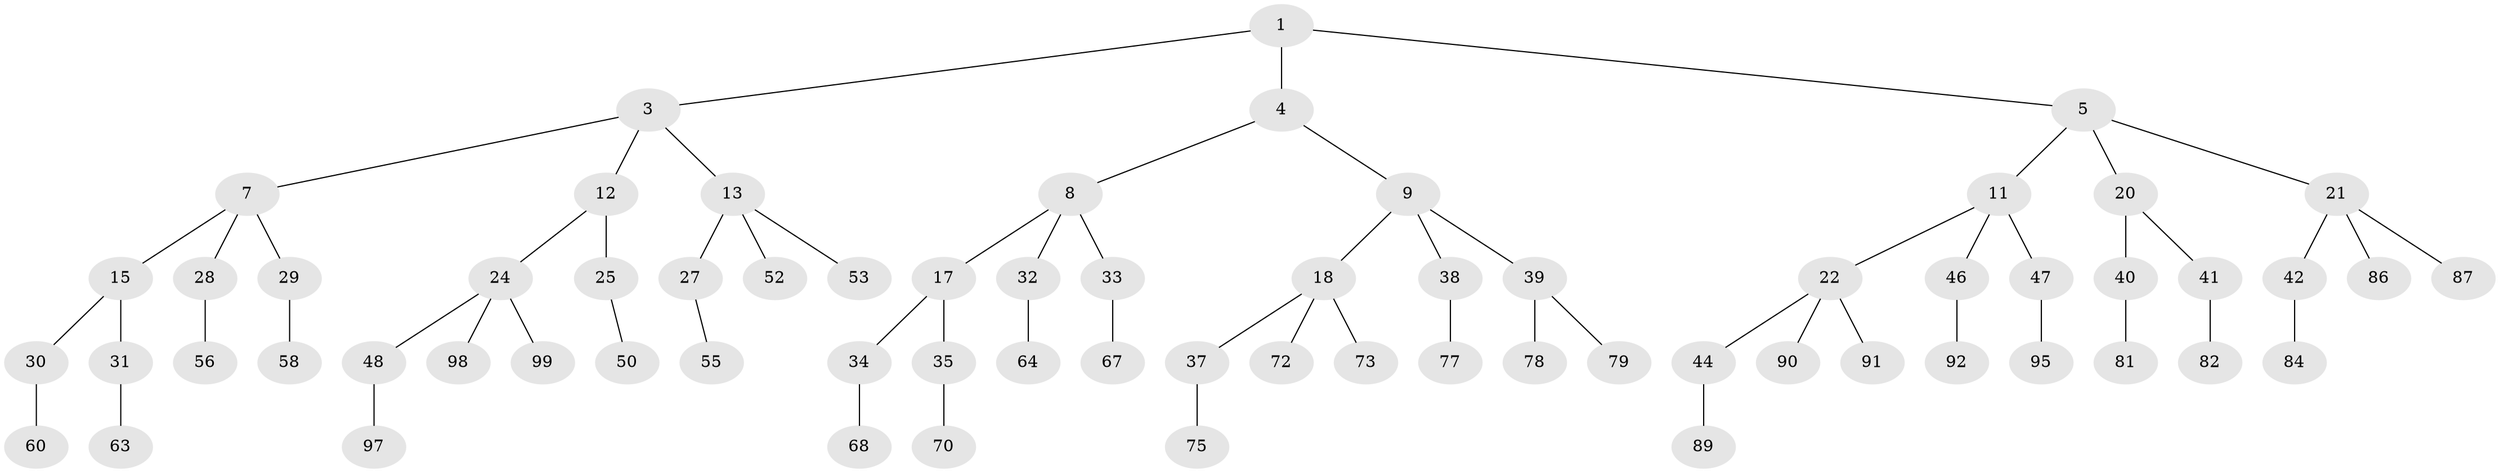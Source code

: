 // original degree distribution, {2: 0.02, 3: 0.48, 1: 0.5}
// Generated by graph-tools (version 1.1) at 2025/38/02/21/25 10:38:56]
// undirected, 68 vertices, 67 edges
graph export_dot {
graph [start="1"]
  node [color=gray90,style=filled];
  1 [super="+2"];
  3 [latent=1,super="+6"];
  4 [latent=0.5];
  5 [latent=0.5,super="+10"];
  7 [latent=0.5,super="+14"];
  8 [latent=0.333333,super="+16"];
  9 [latent=0.333333,super="+19"];
  11 [latent=0.333333,super="+23"];
  12 [latent=0.333333];
  13 [latent=0.333333,super="+26"];
  15 [latent=0.333333];
  17 [latent=0.25];
  18 [latent=0.25,super="+36"];
  20 [latent=0.25];
  21 [latent=0.25,super="+43"];
  22 [latent=0.25,super="+45"];
  24 [latent=0.25,super="+49"];
  25 [latent=0.25,super="+51"];
  27 [latent=0.25,super="+54"];
  28 [latent=0.25,super="+57"];
  29 [latent=0.25,super="+59"];
  30 [latent=0.25,super="+61"];
  31 [latent=0.25,super="+62"];
  32 [latent=0.2,super="+65"];
  33 [latent=0.2,super="+66"];
  34 [latent=0.2,super="+69"];
  35 [latent=0.2,super="+71"];
  37 [latent=0.2,super="+74"];
  38 [latent=0.2,super="+76"];
  39 [latent=0.2];
  40 [latent=0.2,super="+80"];
  41 [latent=0.2,super="+83"];
  42 [latent=0.2,super="+85"];
  44 [latent=0.2,super="+88"];
  46 [latent=0.2,super="+93"];
  47 [latent=0.2,super="+94"];
  48 [latent=0.2,super="+96"];
  50 [latent=0.2,super="+100"];
  52 [latent=0.2];
  53 [latent=0.2];
  55 [latent=0.2];
  56 [latent=0.2];
  58 [latent=0.2];
  60 [latent=0.2];
  63 [latent=0.2];
  64 [latent=0.166667];
  67 [latent=0.166667];
  68 [latent=0.166667];
  70 [latent=0.166667];
  72 [latent=0.166667];
  73 [latent=0.166667];
  75 [latent=0.166667];
  77 [latent=0.166667];
  78 [latent=0.166667];
  79 [latent=0.166667];
  81 [latent=0.166667];
  82 [latent=0.166667];
  84 [latent=0.166667];
  86 [latent=0.166667];
  87 [latent=0.166667];
  89 [latent=0.166667];
  90 [latent=0.166667];
  91 [latent=0.166667];
  92 [latent=0.166667];
  95 [latent=0.166667];
  97 [latent=0.166667];
  98 [latent=0.166667];
  99 [latent=0.166667];
  1 -- 3;
  1 -- 4;
  1 -- 5;
  3 -- 7;
  3 -- 12;
  3 -- 13;
  4 -- 8;
  4 -- 9;
  5 -- 11;
  5 -- 21;
  5 -- 20;
  7 -- 15;
  7 -- 28;
  7 -- 29;
  8 -- 17;
  8 -- 33;
  8 -- 32;
  9 -- 18;
  9 -- 38;
  9 -- 39;
  11 -- 22;
  11 -- 46;
  11 -- 47;
  12 -- 24;
  12 -- 25;
  13 -- 27;
  13 -- 53;
  13 -- 52;
  15 -- 30;
  15 -- 31;
  17 -- 34;
  17 -- 35;
  18 -- 37;
  18 -- 72;
  18 -- 73;
  20 -- 40;
  20 -- 41;
  21 -- 42;
  21 -- 86;
  21 -- 87;
  22 -- 44;
  22 -- 90;
  22 -- 91;
  24 -- 48;
  24 -- 98;
  24 -- 99;
  25 -- 50;
  27 -- 55;
  28 -- 56;
  29 -- 58;
  30 -- 60;
  31 -- 63;
  32 -- 64;
  33 -- 67;
  34 -- 68;
  35 -- 70;
  37 -- 75;
  38 -- 77;
  39 -- 78;
  39 -- 79;
  40 -- 81;
  41 -- 82;
  42 -- 84;
  44 -- 89;
  46 -- 92;
  47 -- 95;
  48 -- 97;
}
